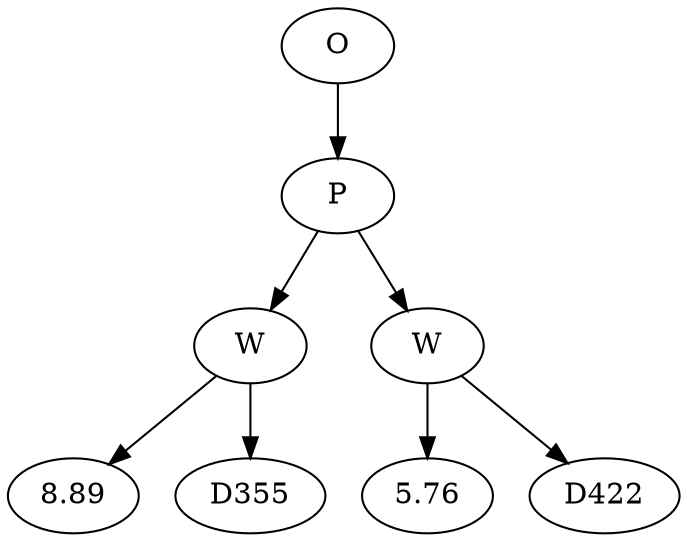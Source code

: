 // Tree
digraph {
	14959706 [label=O]
	14959707 [label=P]
	14959706 -> 14959707
	14959708 [label=W]
	14959707 -> 14959708
	14959709 [label=8.89]
	14959708 -> 14959709
	14959710 [label=D355]
	14959708 -> 14959710
	14959711 [label=W]
	14959707 -> 14959711
	14959712 [label=5.76]
	14959711 -> 14959712
	14959713 [label=D422]
	14959711 -> 14959713
}
